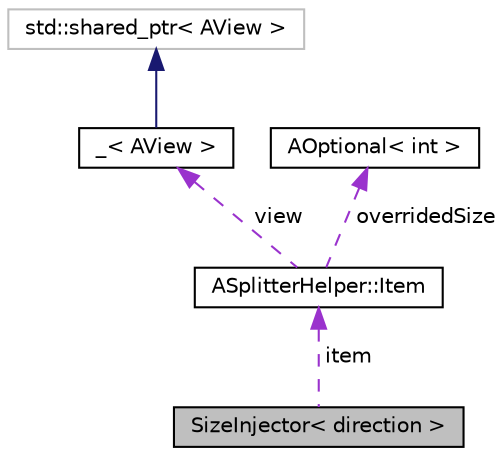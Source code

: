 digraph "SizeInjector&lt; direction &gt;"
{
 // LATEX_PDF_SIZE
  edge [fontname="Helvetica",fontsize="10",labelfontname="Helvetica",labelfontsize="10"];
  node [fontname="Helvetica",fontsize="10",shape=record];
  Node1 [label="SizeInjector\< direction \>",height=0.2,width=0.4,color="black", fillcolor="grey75", style="filled", fontcolor="black",tooltip="AView-like object that forwards some methods from AView and injects overridedSize if set."];
  Node2 -> Node1 [dir="back",color="darkorchid3",fontsize="10",style="dashed",label=" item" ,fontname="Helvetica"];
  Node2 [label="ASplitterHelper::Item",height=0.2,width=0.4,color="black", fillcolor="white", style="filled",URL="$structASplitterHelper_1_1Item.html",tooltip=" "];
  Node3 -> Node2 [dir="back",color="darkorchid3",fontsize="10",style="dashed",label=" view" ,fontname="Helvetica"];
  Node3 [label="_\< AView \>",height=0.2,width=0.4,color="black", fillcolor="white", style="filled",URL="$class__.html",tooltip=" "];
  Node4 -> Node3 [dir="back",color="midnightblue",fontsize="10",style="solid",fontname="Helvetica"];
  Node4 [label="std::shared_ptr\< AView \>",height=0.2,width=0.4,color="grey75", fillcolor="white", style="filled",tooltip=" "];
  Node5 -> Node2 [dir="back",color="darkorchid3",fontsize="10",style="dashed",label=" overridedSize" ,fontname="Helvetica"];
  Node5 [label="AOptional\< int \>",height=0.2,width=0.4,color="black", fillcolor="white", style="filled",URL="$classAOptional.html",tooltip=" "];
}

